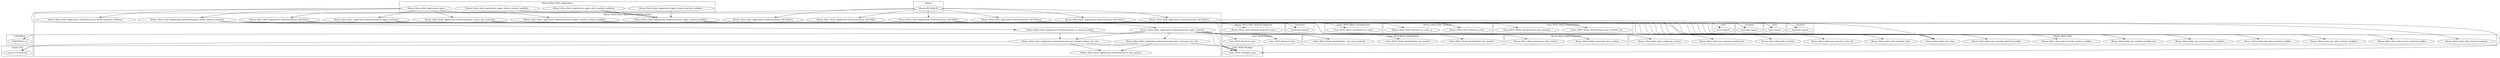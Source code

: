 digraph {
graph [overlap=false]
subgraph cluster_Class_MOP_Mixin_HasMethods {
	label="Class::MOP::Mixin::HasMethods";
	"Class::MOP::Mixin::HasMethods::has_method";
	"Class::MOP::Mixin::HasMethods::_get_local_methods";
	"Class::MOP::Mixin::HasMethods::get_method";
}
subgraph cluster_Moose_Meta_Role_Application_RoleSummation {
	label="Moose::Meta::Role::Application::RoleSummation";
	"Moose::Meta::Role::Application::RoleSummation::check_required_methods";
	"Moose::Meta::Role::Application::RoleSummation::BEGIN@11";
	"Moose::Meta::Role::Application::RoleSummation::apply_attributes";
	"Moose::Meta::Role::Application::RoleSummation::check_required_attributes";
	"Moose::Meta::Role::Application::RoleSummation::check_role_exclusions";
	"Moose::Meta::Role::Application::RoleSummation::apply_method_modifiers";
	"Moose::Meta::Role::Application::RoleSummation::apply_override_method_modifiers";
	"Moose::Meta::Role::Application::RoleSummation::BEGIN@9";
	"Moose::Meta::Role::Application::RoleSummation::apply_methods";
	"Moose::Meta::Role::Application::RoleSummation::get_exclusions_for_role";
	"Moose::Meta::Role::Application::RoleSummation::BEGIN@10";
	"Moose::Meta::Role::Application::RoleSummation::get_method_aliases_for_role";
	"Moose::Meta::Role::Application::RoleSummation::is_aliased_method";
	"Moose::Meta::Role::Application::RoleSummation::BEGIN@17";
	"Moose::Meta::Role::Application::RoleSummation::BEGIN@13";
	"Moose::Meta::Role::Application::RoleSummation::role_params";
	"Moose::Meta::Role::Application::RoleSummation::BEGIN@2";
	"Moose::Meta::Role::Application::RoleSummation::BEGIN@15";
}
subgraph cluster_Scalar_Util {
	label="Scalar::Util";
	"Scalar::Util::blessed";
}
subgraph cluster_Class_MOP_Method {
	label="Class::MOP::Method";
	"Class::MOP::Method::name";
	"Class::MOP::Method::body";
}
subgraph cluster_metaclass {
	label="metaclass";
	"metaclass::import";
}
subgraph cluster_UNIVERSAL {
	label="UNIVERSAL";
	"UNIVERSAL::isa";
}
subgraph cluster_warnings {
	label="warnings";
	"warnings::import";
}
subgraph cluster_Moose_Meta_Role {
	label="Moose::Meta::Role";
	"Moose::Meta::Role::get_required_method_list";
	"Moose::Meta::Role::add_conflicting_method";
	"Moose::Meta::Role::get_excluded_roles_list";
	"Moose::Meta::Role::get_after_method_modifiers";
	"Moose::Meta::Role::get_override_method_modifier";
	"Moose::Meta::Role::add_around_method_modifier";
	"Moose::Meta::Role::add_override_method_modifier";
	"Moose::Meta::Role::get_method_modifier_list";
	"Moose::Meta::Role::add_required_methods";
	"Moose::Meta::Role::get_roles";
	"Moose::Meta::Role::add_excluded_roles";
	"Moose::Meta::Role::get_around_method_modifiers";
	"Moose::Meta::Role::add_after_method_modifier";
	"Moose::Meta::Role::add_attribute";
}
subgraph cluster_Class_MOP_Mixin_AttributeCore {
	label="Class::MOP::Mixin::AttributeCore";
	"Class::MOP::Mixin::AttributeCore::name";
}
subgraph cluster_Moose {
	label="Moose";
	"Moose::BEGIN@39";
}
subgraph cluster_base {
	label="base";
	"base::import";
}
subgraph cluster_Exporter {
	label="Exporter";
	"Exporter::import";
}
subgraph cluster_Moose_Meta_Role_Composite {
	label="Moose::Meta::Role::Composite";
	"Moose::Meta::Role::Composite::add_method";
	"Moose::Meta::Role::Composite::has_method";
}
subgraph cluster_Moose_Meta_Role_Attribute {
	label="Moose::Meta::Role::Attribute";
	"Moose::Meta::Role::Attribute::clone";
	"Moose::Meta::Role::Attribute::is_same_as";
}
subgraph cluster_Moose_Meta_Role_Method_Required {
	label="Moose::Meta::Role::Method::Required";
	"Moose::Meta::Role::Method::Required::name";
}
subgraph cluster_Class_MOP_Mixin_HasAttributes {
	label="Class::MOP::Mixin::HasAttributes";
	"Class::MOP::Mixin::HasAttributes::get_attribute_list";
	"Class::MOP::Mixin::HasAttributes::get_attribute";
}
subgraph cluster_strict {
	label="strict";
	"strict::import";
}
subgraph cluster_Class_MOP_Package {
	label="Class::MOP::Package";
	"Class::MOP::Package::name";
}
subgraph cluster_Moose_Meta_Role_Application {
	label="Moose::Meta::Role::Application";
	"Moose::Meta::Role::Application::apply_before_method_modifiers";
	"Moose::Meta::Role::Application::apply_around_method_modifiers";
	"Moose::Meta::Role::Application::apply_after_method_modifiers";
	"Moose::Meta::Role::Application::apply";
}
"Moose::Meta::Role::Application::RoleSummation::get_exclusions_for_role" -> "Scalar::Util::blessed";
"Moose::Meta::Role::Application::RoleSummation::get_method_aliases_for_role" -> "Scalar::Util::blessed";
"Moose::Meta::Role::Application::apply" -> "Moose::Meta::Role::Application::RoleSummation::check_required_attributes";
"Moose::BEGIN@39" -> "Moose::Meta::Role::Application::RoleSummation::BEGIN@2";
"Moose::Meta::Role::Application::apply_before_method_modifiers" -> "Moose::Meta::Role::Application::RoleSummation::apply_method_modifiers";
"Moose::Meta::Role::Application::apply_after_method_modifiers" -> "Moose::Meta::Role::Application::RoleSummation::apply_method_modifiers";
"Moose::Meta::Role::Application::apply_around_method_modifiers" -> "Moose::Meta::Role::Application::RoleSummation::apply_method_modifiers";
"Moose::Meta::Role::Application::RoleSummation::apply_methods" -> "Moose::Meta::Role::Composite::add_method";
"Moose::Meta::Role::Application::RoleSummation::apply_attributes" -> "Class::MOP::Mixin::HasAttributes::get_attribute";
"Moose::Meta::Role::Application::RoleSummation::apply_methods" -> "Class::MOP::Mixin::HasMethods::get_method";
"Moose::Meta::Role::Application::RoleSummation::apply_method_modifiers" -> "Moose::Meta::Role::get_around_method_modifiers";
"Moose::BEGIN@39" -> "Moose::Meta::Role::Application::RoleSummation::BEGIN@17";
"Moose::Meta::Role::Application::RoleSummation::check_required_methods" -> "Moose::Meta::Role::get_required_method_list";
"Moose::Meta::Role::Application::apply" -> "Moose::Meta::Role::Application::RoleSummation::apply_methods";
"Moose::Meta::Role::Application::RoleSummation::check_required_methods" -> "Moose::Meta::Role::Application::RoleSummation::is_aliased_method";
"Moose::Meta::Role::Application::RoleSummation::apply_method_modifiers" -> "Moose::Meta::Role::get_after_method_modifiers";
"Moose::BEGIN@39" -> "Moose::Meta::Role::Application::RoleSummation::BEGIN@13";
"Moose::Meta::Role::Application::RoleSummation::check_role_exclusions" -> "Moose::Meta::Role::get_excluded_roles_list";
"Moose::Meta::Role::Application::RoleSummation::BEGIN@11" -> "metaclass::import";
"Moose::Meta::Role::Application::RoleSummation::check_required_methods" -> "Moose::Meta::Role::add_required_methods";
"Moose::BEGIN@39" -> "Moose::Meta::Role::Application::RoleSummation::BEGIN@15";
"Moose::Meta::Role::Application::RoleSummation::apply_override_method_modifiers" -> "Moose::Meta::Role::get_method_modifier_list";
"Moose::Meta::Role::Application::RoleSummation::apply_method_modifiers" -> "Moose::Meta::Role::get_method_modifier_list";
"Moose::Meta::Role::Application::RoleSummation::BEGIN@9" -> "strict::import";
"Moose::Meta::Role::Application::RoleSummation::apply_methods" -> "Class::MOP::Mixin::HasMethods::_get_local_methods";
"Moose::BEGIN@39" -> "Moose::Meta::Role::Application::RoleSummation::BEGIN@11";
"Moose::Meta::Role::Application::RoleSummation::check_required_methods" -> "Moose::Meta::Role::Method::Required::name";
"Moose::Meta::Role::Application::RoleSummation::apply_attributes" -> "Moose::Meta::Role::Attribute::is_same_as";
"Moose::Meta::Role::Application::RoleSummation::apply_attributes" -> "Class::MOP::Mixin::AttributeCore::name";
"Moose::Meta::Role::Application::RoleSummation::apply_methods" -> "Class::MOP::Method::body";
"Moose::Meta::Role::Application::RoleSummation::check_required_methods" -> "Moose::Meta::Role::get_roles";
"Moose::Meta::Role::Application::RoleSummation::apply_attributes" -> "Moose::Meta::Role::get_roles";
"Moose::Meta::Role::Application::RoleSummation::check_role_exclusions" -> "Moose::Meta::Role::get_roles";
"Moose::Meta::Role::Application::RoleSummation::apply_method_modifiers" -> "Moose::Meta::Role::get_roles";
"Moose::Meta::Role::Application::RoleSummation::apply_override_method_modifiers" -> "Moose::Meta::Role::get_roles";
"Moose::Meta::Role::Application::RoleSummation::apply_methods" -> "Moose::Meta::Role::get_roles";
"Moose::Meta::Role::Application::RoleSummation::BEGIN@13" -> "Exporter::import";
"Moose::BEGIN@39" -> "Moose::Meta::Role::Application::RoleSummation::BEGIN@9";
"Moose::Meta::Role::Application::RoleSummation::apply_method_modifiers" -> "Moose::Meta::Role::add_around_method_modifier";
"Moose::Meta::Role::Application::RoleSummation::BEGIN@17" -> "base::import";
"Moose::Meta::Role::Application::RoleSummation::BEGIN@10" -> "warnings::import";
"Moose::Meta::Role::Application::RoleSummation::check_role_exclusions" -> "Moose::Meta::Role::add_excluded_roles";
"Moose::Meta::Role::Application::RoleSummation::apply_methods" -> "Moose::Meta::Role::add_conflicting_method";
"Moose::Meta::Role::Application::apply" -> "Moose::Meta::Role::Application::RoleSummation::check_required_methods";
"Moose::Meta::Role::Application::RoleSummation::apply_override_method_modifiers" -> "Moose::Meta::Role::add_override_method_modifier";
"Moose::Meta::Role::Application::RoleSummation::apply_attributes" -> "Moose::Meta::Role::Attribute::clone";
"Moose::Meta::Role::Application::RoleSummation::apply_override_method_modifiers" -> "Moose::Meta::Role::Composite::has_method";
"Moose::Meta::Role::Application::apply" -> "Moose::Meta::Role::Application::RoleSummation::check_role_exclusions";
"Moose::Meta::Role::Application::RoleSummation::apply_methods" -> "UNIVERSAL::isa";
"Moose::Meta::Role::Application::RoleSummation::get_method_aliases_for_role" -> "Moose::Meta::Role::Application::RoleSummation::role_params";
"Moose::Meta::Role::Application::RoleSummation::get_exclusions_for_role" -> "Moose::Meta::Role::Application::RoleSummation::role_params";
"Moose::Meta::Role::Application::RoleSummation::apply_override_method_modifiers" -> "Moose::Meta::Role::get_override_method_modifier";
"Moose::Meta::Role::Application::RoleSummation::apply_attributes" -> "Class::MOP::Mixin::HasAttributes::get_attribute_list";
"Moose::BEGIN@39" -> "Moose::Meta::Role::Application::RoleSummation::BEGIN@10";
"Moose::Meta::Role::Application::RoleSummation::apply_methods" -> "Class::MOP::Method::name";
"Moose::Meta::Role::Application::RoleSummation::check_required_methods" -> "Class::MOP::Mixin::HasMethods::has_method";
"Moose::Meta::Role::Application::RoleSummation::apply_attributes" -> "Moose::Meta::Role::add_attribute";
"Moose::Meta::Role::Application::RoleSummation::check_role_exclusions" -> "Class::MOP::Package::name";
"Moose::Meta::Role::Application::RoleSummation::get_exclusions_for_role" -> "Class::MOP::Package::name";
"Moose::Meta::Role::Application::RoleSummation::apply_methods" -> "Class::MOP::Package::name";
"Moose::Meta::Role::Application::RoleSummation::is_aliased_method" -> "Class::MOP::Package::name";
"Moose::Meta::Role::Application::RoleSummation::get_method_aliases_for_role" -> "Class::MOP::Package::name";
"Moose::Meta::Role::Application::apply" -> "Moose::Meta::Role::Application::RoleSummation::apply_attributes";
"Moose::Meta::Role::Application::RoleSummation::apply_methods" -> "Moose::Meta::Role::Application::RoleSummation::get_exclusions_for_role";
"Moose::Meta::Role::Application::RoleSummation::apply_method_modifiers" -> "Moose::Meta::Role::add_after_method_modifier";
"Moose::Meta::Role::Application::RoleSummation::is_aliased_method" -> "Moose::Meta::Role::Application::RoleSummation::get_method_aliases_for_role";
"Moose::Meta::Role::Application::RoleSummation::apply_methods" -> "Moose::Meta::Role::Application::RoleSummation::get_method_aliases_for_role";
"Moose::Meta::Role::Application::apply" -> "Moose::Meta::Role::Application::RoleSummation::apply_override_method_modifiers";
}
